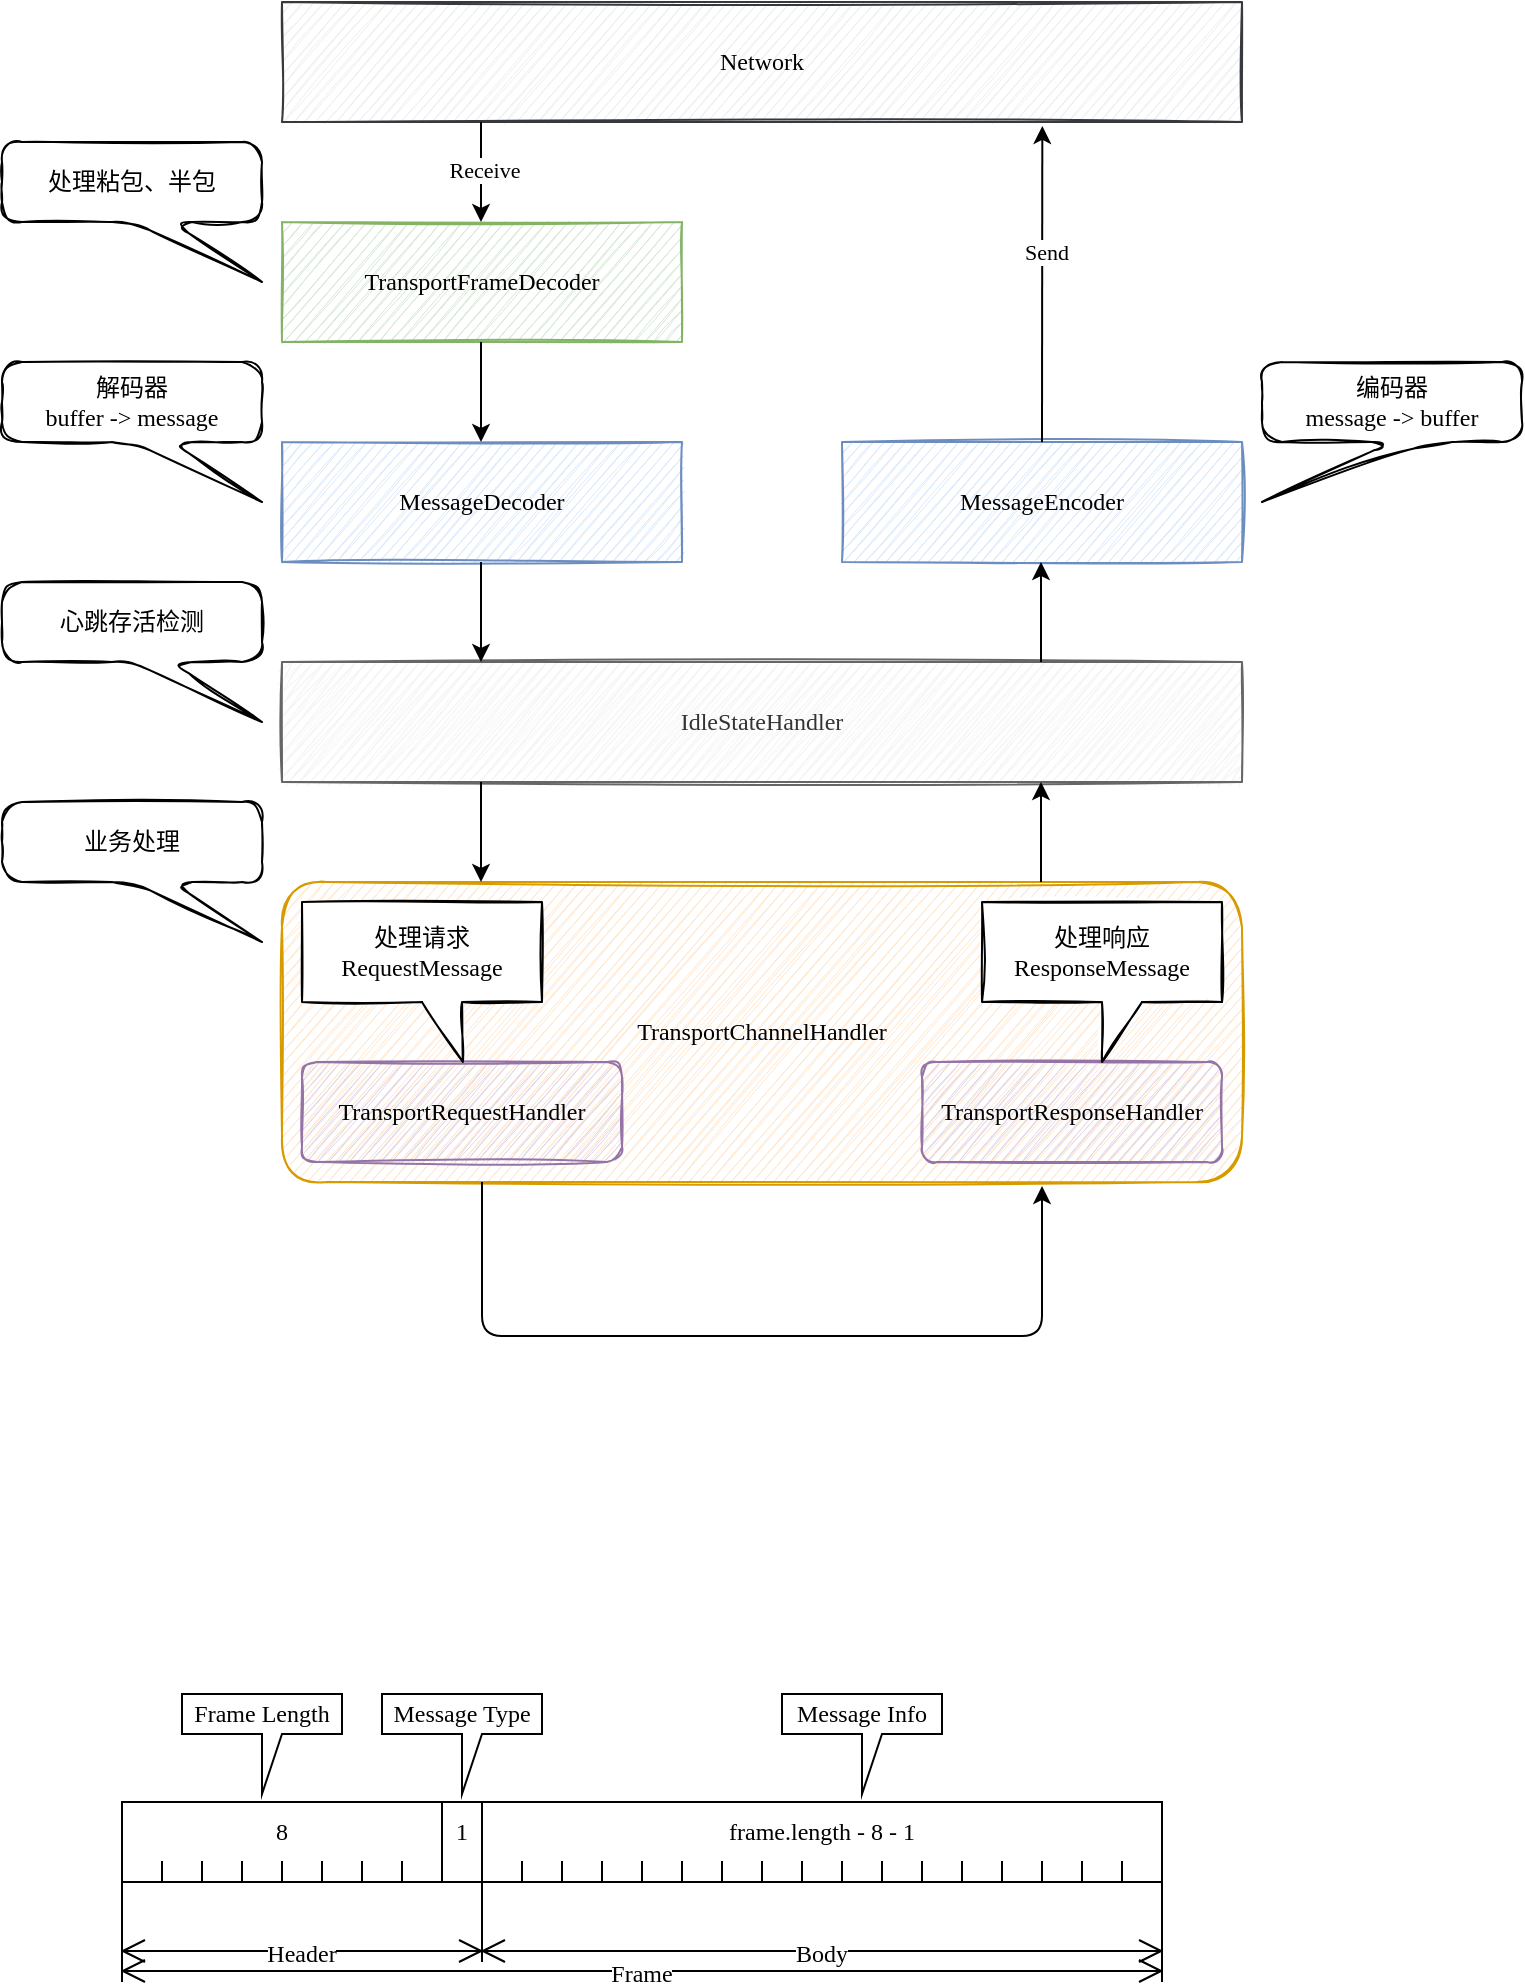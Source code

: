 <mxfile version="14.9.9" type="github" pages="4">
  <diagram id="uVko9VTxaAUNqRkBbk-y" name="Frame">
    <mxGraphModel dx="1298" dy="834" grid="1" gridSize="10" guides="1" tooltips="1" connect="1" arrows="1" fold="1" page="1" pageScale="1" pageWidth="827" pageHeight="1169" math="0" shadow="0">
      <root>
        <mxCell id="87zoMCgWx7IZLiXA-lgk-0" />
        <mxCell id="87zoMCgWx7IZLiXA-lgk-1" parent="87zoMCgWx7IZLiXA-lgk-0" />
        <mxCell id="hPYMtQA6v_j6fi8OM6DN-52" value="" style="group" parent="87zoMCgWx7IZLiXA-lgk-1" vertex="1" connectable="0">
          <mxGeometry x="20" y="40" width="760" height="667" as="geometry" />
        </mxCell>
        <mxCell id="hPYMtQA6v_j6fi8OM6DN-21" value="" style="group" parent="hPYMtQA6v_j6fi8OM6DN-52" vertex="1" connectable="0">
          <mxGeometry width="620" height="667" as="geometry" />
        </mxCell>
        <mxCell id="hPYMtQA6v_j6fi8OM6DN-1" value="Network" style="rounded=0;whiteSpace=wrap;html=1;fontFamily=Nunito;fontSource=https%3A%2F%2Ffonts.googleapis.com%2Fcss%3Ffamily%3DNunito;fillColor=#eeeeee;sketch=1;strokeColor=#36393d;" parent="hPYMtQA6v_j6fi8OM6DN-21" vertex="1">
          <mxGeometry x="140" width="480" height="60" as="geometry" />
        </mxCell>
        <mxCell id="hPYMtQA6v_j6fi8OM6DN-2" value="TransportFrameDecoder" style="rounded=0;whiteSpace=wrap;html=1;sketch=1;fontFamily=Nunito;fontSource=https%3A%2F%2Ffonts.googleapis.com%2Fcss%3Ffamily%3DNunito;fillColor=#d5e8d4;strokeColor=#82b366;" parent="hPYMtQA6v_j6fi8OM6DN-21" vertex="1">
          <mxGeometry x="140" y="110" width="200" height="60" as="geometry" />
        </mxCell>
        <mxCell id="hPYMtQA6v_j6fi8OM6DN-3" value="MessageDecoder" style="rounded=0;whiteSpace=wrap;html=1;fillColor=#dae8fc;strokeColor=#6c8ebf;sketch=1;fontFamily=Nunito;fontSource=https%3A%2F%2Ffonts.googleapis.com%2Fcss%3Ffamily%3DNunito;fillStyle=auto;" parent="hPYMtQA6v_j6fi8OM6DN-21" vertex="1">
          <mxGeometry x="140" y="220" width="200" height="60" as="geometry" />
        </mxCell>
        <mxCell id="hPYMtQA6v_j6fi8OM6DN-4" value="MessageEncoder" style="rounded=0;whiteSpace=wrap;html=1;fillColor=#dae8fc;strokeColor=#6c8ebf;sketch=1;fontFamily=Nunito;fontSource=https%3A%2F%2Ffonts.googleapis.com%2Fcss%3Ffamily%3DNunito;" parent="hPYMtQA6v_j6fi8OM6DN-21" vertex="1">
          <mxGeometry x="420" y="220" width="200" height="60" as="geometry" />
        </mxCell>
        <mxCell id="hPYMtQA6v_j6fi8OM6DN-5" value="IdleStateHandler" style="rounded=0;whiteSpace=wrap;html=1;glass=0;sketch=1;fillStyle=zigzag;fontFamily=Nunito;fontSource=https%3A%2F%2Ffonts.googleapis.com%2Fcss%3Ffamily%3DNunito;fillColor=#f5f5f5;strokeColor=#666666;fontColor=#333333;" parent="hPYMtQA6v_j6fi8OM6DN-21" vertex="1">
          <mxGeometry x="140" y="330" width="480" height="60" as="geometry" />
        </mxCell>
        <mxCell id="hPYMtQA6v_j6fi8OM6DN-6" value="TransportChannelHandler" style="rounded=1;whiteSpace=wrap;html=1;sketch=1;fontFamily=Nunito;fontSource=https%3A%2F%2Ffonts.googleapis.com%2Fcss%3Ffamily%3DNunito;fillColor=#ffe6cc;strokeColor=#d79b00;" parent="hPYMtQA6v_j6fi8OM6DN-21" vertex="1">
          <mxGeometry x="140" y="440" width="480" height="150" as="geometry" />
        </mxCell>
        <mxCell id="hPYMtQA6v_j6fi8OM6DN-8" value="TransportResponseHandler" style="rounded=1;whiteSpace=wrap;html=1;fillColor=#e1d5e7;strokeColor=#9673a6;sketch=1;fontFamily=Nunito;fontSource=https%3A%2F%2Ffonts.googleapis.com%2Fcss%3Ffamily%3DNunito;" parent="hPYMtQA6v_j6fi8OM6DN-21" vertex="1">
          <mxGeometry x="460" y="530" width="150" height="50" as="geometry" />
        </mxCell>
        <mxCell id="hPYMtQA6v_j6fi8OM6DN-9" value="" style="endArrow=classic;html=1;fontFamily=Nunito;fontSource=https%3A%2F%2Ffonts.googleapis.com%2Fcss%3Ffamily%3DNunito;" parent="hPYMtQA6v_j6fi8OM6DN-21" edge="1">
          <mxGeometry width="50" height="50" relative="1" as="geometry">
            <mxPoint x="239.5" y="60" as="sourcePoint" />
            <mxPoint x="239.5" y="110" as="targetPoint" />
          </mxGeometry>
        </mxCell>
        <mxCell id="hPYMtQA6v_j6fi8OM6DN-17" value="Receive" style="edgeLabel;html=1;align=center;verticalAlign=middle;resizable=0;points=[];fontFamily=Nunito;fontSource=https%3A%2F%2Ffonts.googleapis.com%2Fcss%3Ffamily%3DNunito;" parent="hPYMtQA6v_j6fi8OM6DN-9" vertex="1" connectable="0">
          <mxGeometry x="-0.04" y="1" relative="1" as="geometry">
            <mxPoint as="offset" />
          </mxGeometry>
        </mxCell>
        <mxCell id="hPYMtQA6v_j6fi8OM6DN-10" value="" style="endArrow=classic;html=1;fontFamily=Nunito;fontSource=https%3A%2F%2Ffonts.googleapis.com%2Fcss%3Ffamily%3DNunito;" parent="hPYMtQA6v_j6fi8OM6DN-21" edge="1">
          <mxGeometry width="50" height="50" relative="1" as="geometry">
            <mxPoint x="239.5" y="170" as="sourcePoint" />
            <mxPoint x="239.5" y="220" as="targetPoint" />
          </mxGeometry>
        </mxCell>
        <mxCell id="hPYMtQA6v_j6fi8OM6DN-11" value="" style="endArrow=classic;html=1;fontFamily=Nunito;fontSource=https%3A%2F%2Ffonts.googleapis.com%2Fcss%3Ffamily%3DNunito;" parent="hPYMtQA6v_j6fi8OM6DN-21" edge="1">
          <mxGeometry width="50" height="50" relative="1" as="geometry">
            <mxPoint x="239.5" y="280" as="sourcePoint" />
            <mxPoint x="239.5" y="330" as="targetPoint" />
          </mxGeometry>
        </mxCell>
        <mxCell id="hPYMtQA6v_j6fi8OM6DN-12" value="" style="endArrow=classic;html=1;fontFamily=Nunito;fontSource=https%3A%2F%2Ffonts.googleapis.com%2Fcss%3Ffamily%3DNunito;" parent="hPYMtQA6v_j6fi8OM6DN-21" edge="1">
          <mxGeometry width="50" height="50" relative="1" as="geometry">
            <mxPoint x="239.5" y="390" as="sourcePoint" />
            <mxPoint x="239.5" y="440" as="targetPoint" />
          </mxGeometry>
        </mxCell>
        <mxCell id="hPYMtQA6v_j6fi8OM6DN-13" value="" style="endArrow=classic;html=1;fontFamily=Nunito;fontSource=https%3A%2F%2Ffonts.googleapis.com%2Fcss%3Ffamily%3DNunito;" parent="hPYMtQA6v_j6fi8OM6DN-21" edge="1">
          <mxGeometry width="50" height="50" relative="1" as="geometry">
            <mxPoint x="519.5" y="330" as="sourcePoint" />
            <mxPoint x="519.5" y="280" as="targetPoint" />
          </mxGeometry>
        </mxCell>
        <mxCell id="hPYMtQA6v_j6fi8OM6DN-14" value="" style="endArrow=classic;html=1;fontFamily=Nunito;fontSource=https%3A%2F%2Ffonts.googleapis.com%2Fcss%3Ffamily%3DNunito;" parent="hPYMtQA6v_j6fi8OM6DN-21" edge="1">
          <mxGeometry width="50" height="50" relative="1" as="geometry">
            <mxPoint x="519.5" y="440" as="sourcePoint" />
            <mxPoint x="519.5" y="390" as="targetPoint" />
          </mxGeometry>
        </mxCell>
        <mxCell id="hPYMtQA6v_j6fi8OM6DN-15" value="" style="endArrow=classic;html=1;entryX=0.792;entryY=1.033;entryDx=0;entryDy=0;entryPerimeter=0;exitX=0.5;exitY=0;exitDx=0;exitDy=0;fontFamily=Nunito;fontSource=https%3A%2F%2Ffonts.googleapis.com%2Fcss%3Ffamily%3DNunito;" parent="hPYMtQA6v_j6fi8OM6DN-21" source="hPYMtQA6v_j6fi8OM6DN-4" target="hPYMtQA6v_j6fi8OM6DN-1" edge="1">
          <mxGeometry width="50" height="50" relative="1" as="geometry">
            <mxPoint x="519.5" y="205" as="sourcePoint" />
            <mxPoint x="519.5" y="75" as="targetPoint" />
          </mxGeometry>
        </mxCell>
        <mxCell id="hPYMtQA6v_j6fi8OM6DN-19" value="Send" style="edgeLabel;html=1;align=center;verticalAlign=middle;resizable=0;points=[];fontFamily=Nunito;fontSource=https%3A%2F%2Ffonts.googleapis.com%2Fcss%3Ffamily%3DNunito;" parent="hPYMtQA6v_j6fi8OM6DN-15" vertex="1" connectable="0">
          <mxGeometry x="0.202" y="-2" relative="1" as="geometry">
            <mxPoint as="offset" />
          </mxGeometry>
        </mxCell>
        <mxCell id="hPYMtQA6v_j6fi8OM6DN-16" value="" style="endArrow=classic;html=1;fontFamily=Nunito;fontSource=https%3A%2F%2Ffonts.googleapis.com%2Fcss%3Ffamily%3DNunito;" parent="hPYMtQA6v_j6fi8OM6DN-21" edge="1">
          <mxGeometry width="50" height="50" relative="1" as="geometry">
            <mxPoint x="240" y="590" as="sourcePoint" />
            <mxPoint x="520" y="592" as="targetPoint" />
            <Array as="points">
              <mxPoint x="240" y="667" />
              <mxPoint x="520" y="667" />
            </Array>
          </mxGeometry>
        </mxCell>
        <mxCell id="hPYMtQA6v_j6fi8OM6DN-18" value="TransportRequestHandler" style="rounded=1;whiteSpace=wrap;html=1;fillColor=#e1d5e7;strokeColor=#9673a6;sketch=1;fontFamily=Nunito;fontSource=https%3A%2F%2Ffonts.googleapis.com%2Fcss%3Ffamily%3DNunito;" parent="hPYMtQA6v_j6fi8OM6DN-21" vertex="1">
          <mxGeometry x="150" y="530" width="160" height="50" as="geometry" />
        </mxCell>
        <mxCell id="hPYMtQA6v_j6fi8OM6DN-20" value="处理粘包、半包" style="shape=callout;rounded=1;whiteSpace=wrap;html=1;perimeter=calloutPerimeter;glass=0;sketch=1;gradientDirection=south;position2=1;fontFamily=Nunito;fontSource=https%3A%2F%2Ffonts.googleapis.com%2Fcss%3Ffamily%3DNunito;" parent="hPYMtQA6v_j6fi8OM6DN-21" vertex="1">
          <mxGeometry y="70" width="130" height="70" as="geometry" />
        </mxCell>
        <mxCell id="hPYMtQA6v_j6fi8OM6DN-22" value="解码器&lt;br&gt;buffer -&amp;gt; message" style="shape=callout;rounded=1;whiteSpace=wrap;html=1;perimeter=calloutPerimeter;glass=0;sketch=1;gradientDirection=south;position2=1;fontFamily=Nunito;fontSource=https%3A%2F%2Ffonts.googleapis.com%2Fcss%3Ffamily%3DNunito;" parent="hPYMtQA6v_j6fi8OM6DN-21" vertex="1">
          <mxGeometry y="180" width="130" height="70" as="geometry" />
        </mxCell>
        <mxCell id="hPYMtQA6v_j6fi8OM6DN-23" value="心跳存活检测" style="shape=callout;rounded=1;whiteSpace=wrap;html=1;perimeter=calloutPerimeter;glass=0;sketch=1;gradientDirection=south;position2=1;fontFamily=Nunito;fontSource=https%3A%2F%2Ffonts.googleapis.com%2Fcss%3Ffamily%3DNunito;" parent="hPYMtQA6v_j6fi8OM6DN-21" vertex="1">
          <mxGeometry y="290" width="130" height="70" as="geometry" />
        </mxCell>
        <mxCell id="hPYMtQA6v_j6fi8OM6DN-24" value="业务处理" style="shape=callout;rounded=1;whiteSpace=wrap;html=1;perimeter=calloutPerimeter;glass=0;sketch=1;gradientDirection=south;position2=1;fontFamily=Nunito;fontSource=https%3A%2F%2Ffonts.googleapis.com%2Fcss%3Ffamily%3DNunito;" parent="hPYMtQA6v_j6fi8OM6DN-21" vertex="1">
          <mxGeometry y="400" width="130" height="70" as="geometry" />
        </mxCell>
        <mxCell id="hPYMtQA6v_j6fi8OM6DN-26" value="处理请求&lt;br&gt;RequestMessage" style="shape=callout;whiteSpace=wrap;html=1;perimeter=calloutPerimeter;rounded=0;glass=0;sketch=1;fontFamily=Nunito;fontSource=https%3A%2F%2Ffonts.googleapis.com%2Fcss%3Ffamily%3DNunito;gradientDirection=south;position2=0.67;" parent="hPYMtQA6v_j6fi8OM6DN-21" vertex="1">
          <mxGeometry x="150" y="450" width="120" height="80" as="geometry" />
        </mxCell>
        <mxCell id="hPYMtQA6v_j6fi8OM6DN-51" value="处理响应&lt;br&gt;ResponseMessage" style="shape=callout;whiteSpace=wrap;html=1;perimeter=calloutPerimeter;rounded=0;glass=0;sketch=1;fontFamily=Nunito;fontSource=https%3A%2F%2Ffonts.googleapis.com%2Fcss%3Ffamily%3DNunito;gradientDirection=south;" parent="hPYMtQA6v_j6fi8OM6DN-21" vertex="1">
          <mxGeometry x="490" y="450" width="120" height="80" as="geometry" />
        </mxCell>
        <mxCell id="hPYMtQA6v_j6fi8OM6DN-25" value="编码器&lt;br&gt;message -&amp;gt; buffer" style="shape=callout;rounded=1;whiteSpace=wrap;html=1;perimeter=calloutPerimeter;glass=0;sketch=1;gradientDirection=south;position2=0;fontFamily=Nunito;fontSource=https%3A%2F%2Ffonts.googleapis.com%2Fcss%3Ffamily%3DNunito;" parent="hPYMtQA6v_j6fi8OM6DN-52" vertex="1">
          <mxGeometry x="630" y="180" width="130" height="70" as="geometry" />
        </mxCell>
        <mxCell id="hPYMtQA6v_j6fi8OM6DN-56" value="" style="shape=partialRectangle;whiteSpace=wrap;html=1;bottom=1;right=1;left=1;top=0;fillColor=none;routingCenterX=-0.5;rounded=0;glass=0;sketch=0;fontFamily=Nunito;fontSource=https%3A%2F%2Ffonts.googleapis.com%2Fcss%3Ffamily%3DNunito;" parent="87zoMCgWx7IZLiXA-lgk-1" vertex="1">
          <mxGeometry x="80" y="970" width="20" height="10" as="geometry" />
        </mxCell>
        <mxCell id="hPYMtQA6v_j6fi8OM6DN-58" value="" style="shape=partialRectangle;whiteSpace=wrap;html=1;bottom=1;right=1;left=1;top=0;fillColor=none;routingCenterX=-0.5;rounded=0;glass=0;sketch=0;fontFamily=Nunito;fontSource=https%3A%2F%2Ffonts.googleapis.com%2Fcss%3Ffamily%3DNunito;" parent="87zoMCgWx7IZLiXA-lgk-1" vertex="1">
          <mxGeometry x="100" y="970" width="20" height="10" as="geometry" />
        </mxCell>
        <mxCell id="hPYMtQA6v_j6fi8OM6DN-59" value="" style="shape=partialRectangle;whiteSpace=wrap;html=1;bottom=1;right=1;left=1;top=0;fillColor=none;routingCenterX=-0.5;rounded=0;glass=0;sketch=0;fontFamily=Nunito;fontSource=https%3A%2F%2Ffonts.googleapis.com%2Fcss%3Ffamily%3DNunito;" parent="87zoMCgWx7IZLiXA-lgk-1" vertex="1">
          <mxGeometry x="120" y="970" width="20" height="10" as="geometry" />
        </mxCell>
        <mxCell id="hPYMtQA6v_j6fi8OM6DN-60" value="" style="shape=partialRectangle;whiteSpace=wrap;html=1;bottom=1;right=1;left=1;top=0;fillColor=none;routingCenterX=-0.5;rounded=0;glass=0;sketch=0;fontFamily=Nunito;fontSource=https%3A%2F%2Ffonts.googleapis.com%2Fcss%3Ffamily%3DNunito;" parent="87zoMCgWx7IZLiXA-lgk-1" vertex="1">
          <mxGeometry x="140" y="970" width="20" height="10" as="geometry" />
        </mxCell>
        <mxCell id="hPYMtQA6v_j6fi8OM6DN-61" value="" style="shape=partialRectangle;whiteSpace=wrap;html=1;bottom=1;right=1;left=1;top=0;fillColor=none;routingCenterX=-0.5;rounded=0;glass=0;sketch=0;fontFamily=Nunito;fontSource=https%3A%2F%2Ffonts.googleapis.com%2Fcss%3Ffamily%3DNunito;" parent="87zoMCgWx7IZLiXA-lgk-1" vertex="1">
          <mxGeometry x="160" y="970" width="20" height="10" as="geometry" />
        </mxCell>
        <mxCell id="hPYMtQA6v_j6fi8OM6DN-62" value="" style="shape=partialRectangle;whiteSpace=wrap;html=1;bottom=1;right=1;left=1;top=0;fillColor=none;routingCenterX=-0.5;rounded=0;glass=0;sketch=0;fontFamily=Nunito;fontSource=https%3A%2F%2Ffonts.googleapis.com%2Fcss%3Ffamily%3DNunito;" parent="87zoMCgWx7IZLiXA-lgk-1" vertex="1">
          <mxGeometry x="180" y="970" width="20" height="10" as="geometry" />
        </mxCell>
        <mxCell id="hPYMtQA6v_j6fi8OM6DN-63" value="" style="shape=partialRectangle;whiteSpace=wrap;html=1;bottom=1;right=1;left=1;top=0;fillColor=none;routingCenterX=-0.5;rounded=0;glass=0;sketch=0;fontFamily=Nunito;fontSource=https%3A%2F%2Ffonts.googleapis.com%2Fcss%3Ffamily%3DNunito;" parent="87zoMCgWx7IZLiXA-lgk-1" vertex="1">
          <mxGeometry x="200" y="970" width="20" height="10" as="geometry" />
        </mxCell>
        <mxCell id="hPYMtQA6v_j6fi8OM6DN-64" value="" style="shape=partialRectangle;whiteSpace=wrap;html=1;bottom=1;right=1;left=1;top=0;fillColor=none;routingCenterX=-0.5;rounded=0;glass=0;sketch=0;fontFamily=Nunito;fontSource=https%3A%2F%2Ffonts.googleapis.com%2Fcss%3Ffamily%3DNunito;" parent="87zoMCgWx7IZLiXA-lgk-1" vertex="1">
          <mxGeometry x="220" y="970" width="20" height="10" as="geometry" />
        </mxCell>
        <mxCell id="hPYMtQA6v_j6fi8OM6DN-65" value="" style="shape=partialRectangle;whiteSpace=wrap;html=1;bottom=1;right=1;left=1;top=0;fillColor=none;routingCenterX=-0.5;rounded=0;glass=0;sketch=0;fontFamily=Nunito;fontSource=https%3A%2F%2Ffonts.googleapis.com%2Fcss%3Ffamily%3DNunito;" parent="87zoMCgWx7IZLiXA-lgk-1" vertex="1">
          <mxGeometry x="240" y="970" width="20" height="10" as="geometry" />
        </mxCell>
        <mxCell id="hPYMtQA6v_j6fi8OM6DN-66" value="" style="shape=partialRectangle;whiteSpace=wrap;html=1;bottom=1;right=1;left=1;top=0;fillColor=none;routingCenterX=-0.5;rounded=0;glass=0;sketch=0;fontFamily=Nunito;fontSource=https%3A%2F%2Ffonts.googleapis.com%2Fcss%3Ffamily%3DNunito;" parent="87zoMCgWx7IZLiXA-lgk-1" vertex="1">
          <mxGeometry x="260" y="970" width="20" height="10" as="geometry" />
        </mxCell>
        <mxCell id="hPYMtQA6v_j6fi8OM6DN-67" value="" style="shape=partialRectangle;whiteSpace=wrap;html=1;bottom=1;right=1;left=1;top=0;fillColor=none;routingCenterX=-0.5;rounded=0;glass=0;sketch=0;fontFamily=Nunito;fontSource=https%3A%2F%2Ffonts.googleapis.com%2Fcss%3Ffamily%3DNunito;" parent="87zoMCgWx7IZLiXA-lgk-1" vertex="1">
          <mxGeometry x="280" y="970" width="20" height="10" as="geometry" />
        </mxCell>
        <mxCell id="hPYMtQA6v_j6fi8OM6DN-68" value="" style="shape=partialRectangle;whiteSpace=wrap;html=1;bottom=1;right=1;left=1;top=0;fillColor=none;routingCenterX=-0.5;rounded=0;glass=0;sketch=0;fontFamily=Nunito;fontSource=https%3A%2F%2Ffonts.googleapis.com%2Fcss%3Ffamily%3DNunito;" parent="87zoMCgWx7IZLiXA-lgk-1" vertex="1">
          <mxGeometry x="300" y="970" width="20" height="10" as="geometry" />
        </mxCell>
        <mxCell id="hPYMtQA6v_j6fi8OM6DN-69" value="8" style="shape=partialRectangle;whiteSpace=wrap;html=1;bottom=1;right=1;left=1;top=0;fillColor=none;routingCenterX=-0.5;rounded=0;glass=0;sketch=0;fontFamily=Nunito;fontSource=https%3A%2F%2Ffonts.googleapis.com%2Fcss%3Ffamily%3DNunito;direction=west;" parent="87zoMCgWx7IZLiXA-lgk-1" vertex="1">
          <mxGeometry x="80" y="940" width="160" height="30" as="geometry" />
        </mxCell>
        <mxCell id="hPYMtQA6v_j6fi8OM6DN-70" value="1" style="shape=partialRectangle;whiteSpace=wrap;html=1;bottom=1;right=1;left=1;top=0;fillColor=none;routingCenterX=-0.5;rounded=0;glass=0;sketch=0;fontFamily=Nunito;fontSource=https%3A%2F%2Ffonts.googleapis.com%2Fcss%3Ffamily%3DNunito;direction=west;" parent="87zoMCgWx7IZLiXA-lgk-1" vertex="1">
          <mxGeometry x="240" y="940" width="20" height="30" as="geometry" />
        </mxCell>
        <mxCell id="hPYMtQA6v_j6fi8OM6DN-71" value="" style="shape=partialRectangle;whiteSpace=wrap;html=1;bottom=1;right=1;left=1;top=0;fillColor=none;routingCenterX=-0.5;rounded=0;glass=0;sketch=0;fontFamily=Nunito;fontSource=https%3A%2F%2Ffonts.googleapis.com%2Fcss%3Ffamily%3DNunito;" parent="87zoMCgWx7IZLiXA-lgk-1" vertex="1">
          <mxGeometry x="320" y="970" width="20" height="10" as="geometry" />
        </mxCell>
        <mxCell id="hPYMtQA6v_j6fi8OM6DN-72" value="" style="shape=partialRectangle;whiteSpace=wrap;html=1;bottom=1;right=1;left=1;top=0;fillColor=none;routingCenterX=-0.5;rounded=0;glass=0;sketch=0;fontFamily=Nunito;fontSource=https%3A%2F%2Ffonts.googleapis.com%2Fcss%3Ffamily%3DNunito;" parent="87zoMCgWx7IZLiXA-lgk-1" vertex="1">
          <mxGeometry x="340" y="970" width="20" height="10" as="geometry" />
        </mxCell>
        <mxCell id="hPYMtQA6v_j6fi8OM6DN-73" value="" style="shape=partialRectangle;whiteSpace=wrap;html=1;bottom=1;right=1;left=1;top=0;fillColor=none;routingCenterX=-0.5;rounded=0;glass=0;sketch=0;fontFamily=Nunito;fontSource=https%3A%2F%2Ffonts.googleapis.com%2Fcss%3Ffamily%3DNunito;" parent="87zoMCgWx7IZLiXA-lgk-1" vertex="1">
          <mxGeometry x="360" y="970" width="20" height="10" as="geometry" />
        </mxCell>
        <mxCell id="hPYMtQA6v_j6fi8OM6DN-74" value="" style="shape=partialRectangle;whiteSpace=wrap;html=1;bottom=1;right=1;left=1;top=0;fillColor=none;routingCenterX=-0.5;rounded=0;glass=0;sketch=0;fontFamily=Nunito;fontSource=https%3A%2F%2Ffonts.googleapis.com%2Fcss%3Ffamily%3DNunito;" parent="87zoMCgWx7IZLiXA-lgk-1" vertex="1">
          <mxGeometry x="380" y="970" width="20" height="10" as="geometry" />
        </mxCell>
        <mxCell id="hPYMtQA6v_j6fi8OM6DN-75" value="" style="shape=partialRectangle;whiteSpace=wrap;html=1;bottom=1;right=1;left=1;top=0;fillColor=none;routingCenterX=-0.5;rounded=0;glass=0;sketch=0;fontFamily=Nunito;fontSource=https%3A%2F%2Ffonts.googleapis.com%2Fcss%3Ffamily%3DNunito;" parent="87zoMCgWx7IZLiXA-lgk-1" vertex="1">
          <mxGeometry x="400" y="970" width="20" height="10" as="geometry" />
        </mxCell>
        <mxCell id="hPYMtQA6v_j6fi8OM6DN-76" value="" style="shape=partialRectangle;whiteSpace=wrap;html=1;bottom=1;right=1;left=1;top=0;fillColor=none;routingCenterX=-0.5;rounded=0;glass=0;sketch=0;fontFamily=Nunito;fontSource=https%3A%2F%2Ffonts.googleapis.com%2Fcss%3Ffamily%3DNunito;" parent="87zoMCgWx7IZLiXA-lgk-1" vertex="1">
          <mxGeometry x="420" y="970" width="20" height="10" as="geometry" />
        </mxCell>
        <mxCell id="hPYMtQA6v_j6fi8OM6DN-77" value="" style="shape=partialRectangle;whiteSpace=wrap;html=1;bottom=1;right=1;left=1;top=0;fillColor=none;routingCenterX=-0.5;rounded=0;glass=0;sketch=0;fontFamily=Nunito;fontSource=https%3A%2F%2Ffonts.googleapis.com%2Fcss%3Ffamily%3DNunito;" parent="87zoMCgWx7IZLiXA-lgk-1" vertex="1">
          <mxGeometry x="440" y="970" width="20" height="10" as="geometry" />
        </mxCell>
        <mxCell id="hPYMtQA6v_j6fi8OM6DN-78" value="" style="shape=partialRectangle;whiteSpace=wrap;html=1;bottom=1;right=1;left=1;top=0;fillColor=none;routingCenterX=-0.5;rounded=0;glass=0;sketch=0;fontFamily=Nunito;fontSource=https%3A%2F%2Ffonts.googleapis.com%2Fcss%3Ffamily%3DNunito;" parent="87zoMCgWx7IZLiXA-lgk-1" vertex="1">
          <mxGeometry x="460" y="970" width="20" height="10" as="geometry" />
        </mxCell>
        <mxCell id="hPYMtQA6v_j6fi8OM6DN-79" value="" style="shape=partialRectangle;whiteSpace=wrap;html=1;bottom=1;right=1;left=1;top=0;fillColor=none;routingCenterX=-0.5;rounded=0;glass=0;sketch=0;fontFamily=Nunito;fontSource=https%3A%2F%2Ffonts.googleapis.com%2Fcss%3Ffamily%3DNunito;" parent="87zoMCgWx7IZLiXA-lgk-1" vertex="1">
          <mxGeometry x="480" y="970" width="20" height="10" as="geometry" />
        </mxCell>
        <mxCell id="hPYMtQA6v_j6fi8OM6DN-80" value="" style="shape=partialRectangle;whiteSpace=wrap;html=1;bottom=1;right=1;left=1;top=0;fillColor=none;routingCenterX=-0.5;rounded=0;glass=0;sketch=0;fontFamily=Nunito;fontSource=https%3A%2F%2Ffonts.googleapis.com%2Fcss%3Ffamily%3DNunito;" parent="87zoMCgWx7IZLiXA-lgk-1" vertex="1">
          <mxGeometry x="500" y="970" width="20" height="10" as="geometry" />
        </mxCell>
        <mxCell id="hPYMtQA6v_j6fi8OM6DN-81" value="" style="shape=partialRectangle;whiteSpace=wrap;html=1;bottom=1;right=1;left=1;top=0;fillColor=none;routingCenterX=-0.5;rounded=0;glass=0;sketch=0;fontFamily=Nunito;fontSource=https%3A%2F%2Ffonts.googleapis.com%2Fcss%3Ffamily%3DNunito;" parent="87zoMCgWx7IZLiXA-lgk-1" vertex="1">
          <mxGeometry x="520" y="970" width="20" height="10" as="geometry" />
        </mxCell>
        <mxCell id="hPYMtQA6v_j6fi8OM6DN-82" value="" style="shape=partialRectangle;whiteSpace=wrap;html=1;bottom=1;right=1;left=1;top=0;fillColor=none;routingCenterX=-0.5;rounded=0;glass=0;sketch=0;fontFamily=Nunito;fontSource=https%3A%2F%2Ffonts.googleapis.com%2Fcss%3Ffamily%3DNunito;" parent="87zoMCgWx7IZLiXA-lgk-1" vertex="1">
          <mxGeometry x="540" y="970" width="20" height="10" as="geometry" />
        </mxCell>
        <mxCell id="hPYMtQA6v_j6fi8OM6DN-83" value="" style="shape=partialRectangle;whiteSpace=wrap;html=1;bottom=1;right=1;left=1;top=0;fillColor=none;routingCenterX=-0.5;rounded=0;glass=0;sketch=0;fontFamily=Nunito;fontSource=https%3A%2F%2Ffonts.googleapis.com%2Fcss%3Ffamily%3DNunito;" parent="87zoMCgWx7IZLiXA-lgk-1" vertex="1">
          <mxGeometry x="560" y="970" width="20" height="10" as="geometry" />
        </mxCell>
        <mxCell id="hPYMtQA6v_j6fi8OM6DN-84" value="" style="shape=partialRectangle;whiteSpace=wrap;html=1;bottom=1;right=1;left=1;top=0;fillColor=none;routingCenterX=-0.5;rounded=0;glass=0;sketch=0;fontFamily=Nunito;fontSource=https%3A%2F%2Ffonts.googleapis.com%2Fcss%3Ffamily%3DNunito;" parent="87zoMCgWx7IZLiXA-lgk-1" vertex="1">
          <mxGeometry x="580" y="970" width="20" height="10" as="geometry" />
        </mxCell>
        <mxCell id="hPYMtQA6v_j6fi8OM6DN-86" value="frame.length - 8 - 1" style="shape=partialRectangle;whiteSpace=wrap;html=1;bottom=1;right=1;left=1;top=0;fillColor=none;routingCenterX=-0.5;rounded=0;glass=0;sketch=0;fontFamily=Nunito;fontSource=https%3A%2F%2Ffonts.googleapis.com%2Fcss%3Ffamily%3DNunito;direction=west;" parent="87zoMCgWx7IZLiXA-lgk-1" vertex="1">
          <mxGeometry x="260" y="940" width="340" height="30" as="geometry" />
        </mxCell>
        <mxCell id="hPYMtQA6v_j6fi8OM6DN-89" value="Frame" style="shape=dimension;whiteSpace=wrap;html=1;align=center;points=[];verticalAlign=bottom;spacingBottom=-5;labelBackgroundColor=#ffffff;rounded=0;glass=0;sketch=0;fontFamily=Nunito;fontSource=https%3A%2F%2Ffonts.googleapis.com%2Fcss%3Ffamily%3DNunito;gradientDirection=south;" parent="87zoMCgWx7IZLiXA-lgk-1" vertex="1">
          <mxGeometry x="80" y="990" width="520" height="40" as="geometry" />
        </mxCell>
        <mxCell id="hPYMtQA6v_j6fi8OM6DN-90" value="Header" style="shape=dimension;whiteSpace=wrap;html=1;align=center;points=[];verticalAlign=bottom;spacingBottom=-5;labelBackgroundColor=#ffffff;rounded=0;glass=0;sketch=0;fontFamily=Nunito;fontSource=https%3A%2F%2Ffonts.googleapis.com%2Fcss%3Ffamily%3DNunito;gradientDirection=south;" parent="87zoMCgWx7IZLiXA-lgk-1" vertex="1">
          <mxGeometry x="80" y="980" width="180" height="40" as="geometry" />
        </mxCell>
        <mxCell id="hPYMtQA6v_j6fi8OM6DN-91" value="Body" style="shape=dimension;whiteSpace=wrap;html=1;align=center;points=[];verticalAlign=bottom;spacingBottom=-5;labelBackgroundColor=#ffffff;rounded=0;glass=0;sketch=0;fontFamily=Nunito;fontSource=https%3A%2F%2Ffonts.googleapis.com%2Fcss%3Ffamily%3DNunito;gradientDirection=south;" parent="87zoMCgWx7IZLiXA-lgk-1" vertex="1">
          <mxGeometry x="260" y="980" width="340" height="40" as="geometry" />
        </mxCell>
        <mxCell id="hPYMtQA6v_j6fi8OM6DN-92" value="Frame Length" style="shape=callout;whiteSpace=wrap;html=1;perimeter=calloutPerimeter;rounded=0;glass=0;sketch=0;fontFamily=Nunito;fontSource=https%3A%2F%2Ffonts.googleapis.com%2Fcss%3Ffamily%3DNunito;gradientDirection=south;position2=0.5;base=10;" parent="87zoMCgWx7IZLiXA-lgk-1" vertex="1">
          <mxGeometry x="110" y="886" width="80" height="50" as="geometry" />
        </mxCell>
        <mxCell id="hPYMtQA6v_j6fi8OM6DN-94" value="Message Type" style="shape=callout;whiteSpace=wrap;html=1;perimeter=calloutPerimeter;rounded=0;glass=0;sketch=0;fontFamily=Nunito;fontSource=https%3A%2F%2Ffonts.googleapis.com%2Fcss%3Ffamily%3DNunito;gradientDirection=south;position2=0.5;base=10;" parent="87zoMCgWx7IZLiXA-lgk-1" vertex="1">
          <mxGeometry x="210" y="886" width="80" height="50" as="geometry" />
        </mxCell>
        <mxCell id="MpjZCJQoVUyjhCe-NOFd-0" value="Message Info" style="shape=callout;whiteSpace=wrap;html=1;perimeter=calloutPerimeter;rounded=0;glass=0;sketch=0;fontFamily=Nunito;fontSource=https%3A%2F%2Ffonts.googleapis.com%2Fcss%3Ffamily%3DNunito;gradientDirection=south;position2=0.5;base=10;" parent="87zoMCgWx7IZLiXA-lgk-1" vertex="1">
          <mxGeometry x="410" y="886" width="80" height="50" as="geometry" />
        </mxCell>
      </root>
    </mxGraphModel>
  </diagram>
  <diagram id="cuufkTFhKXvPpfbD7Z3N" name="RPC">
    <mxGraphModel dx="1298" dy="834" grid="1" gridSize="10" guides="1" tooltips="1" connect="1" arrows="1" fold="1" page="1" pageScale="1" pageWidth="827" pageHeight="1169" math="0" shadow="0">
      <root>
        <mxCell id="0" />
        <mxCell id="1" parent="0" />
        <mxCell id="Cwpq21iYaqrYCMNYyb4m-1" value="" style="group" parent="1" vertex="1" connectable="0">
          <mxGeometry x="140" y="50" width="540" height="290" as="geometry" />
        </mxCell>
        <mxCell id="QbxbpcJ4an9Vn-Q8Qio1-23" value="" style="group;fontFamily=Nunito;fontSource=https%3A%2F%2Ffonts.googleapis.com%2Fcss%3Ffamily%3DNunito;" parent="Cwpq21iYaqrYCMNYyb4m-1" vertex="1" connectable="0">
          <mxGeometry y="220" width="540" height="70" as="geometry" />
        </mxCell>
        <mxCell id="QbxbpcJ4an9Vn-Q8Qio1-14" value="&lt;font&gt;msg size&lt;/font&gt;" style="shape=dimension;whiteSpace=wrap;html=1;align=center;points=[];verticalAlign=bottom;spacingBottom=-5;labelBackgroundColor=#ffffff;fontFamily=Nunito;fontSource=https%3A%2F%2Ffonts.googleapis.com%2Fcss%3Ffamily%3DNunito;" parent="QbxbpcJ4an9Vn-Q8Qio1-23" vertex="1">
          <mxGeometry x="160" y="30" width="80" height="40" as="geometry" />
        </mxCell>
        <mxCell id="QbxbpcJ4an9Vn-Q8Qio1-15" value="&lt;font&gt;requestId&lt;/font&gt;" style="shape=dimension;whiteSpace=wrap;html=1;align=center;points=[];verticalAlign=bottom;spacingBottom=-5;labelBackgroundColor=#ffffff;fontFamily=Nunito;fontSource=https%3A%2F%2Ffonts.googleapis.com%2Fcss%3Ffamily%3DNunito;" parent="QbxbpcJ4an9Vn-Q8Qio1-23" vertex="1">
          <mxGeometry y="30" width="160" height="40" as="geometry" />
        </mxCell>
        <mxCell id="QbxbpcJ4an9Vn-Q8Qio1-16" value="&lt;font&gt;error msg&lt;/font&gt;" style="shape=dimension;whiteSpace=wrap;html=1;align=center;points=[];verticalAlign=bottom;spacingBottom=-5;labelBackgroundColor=#ffffff;fontFamily=Nunito;fontSource=https%3A%2F%2Ffonts.googleapis.com%2Fcss%3Ffamily%3DNunito;" parent="QbxbpcJ4an9Vn-Q8Qio1-23" vertex="1">
          <mxGeometry x="240" y="30" width="300" height="40" as="geometry" />
        </mxCell>
        <mxCell id="QbxbpcJ4an9Vn-Q8Qio1-17" value="&lt;font&gt;8&lt;/font&gt;" style="text;html=1;align=center;verticalAlign=middle;resizable=0;points=[];autosize=1;strokeColor=none;fontFamily=Nunito;fontSource=https%3A%2F%2Ffonts.googleapis.com%2Fcss%3Ffamily%3DNunito;" parent="QbxbpcJ4an9Vn-Q8Qio1-23" vertex="1">
          <mxGeometry x="70" y="40" width="20" height="20" as="geometry" />
        </mxCell>
        <mxCell id="QbxbpcJ4an9Vn-Q8Qio1-18" value="4" style="text;html=1;align=center;verticalAlign=middle;resizable=0;points=[];autosize=1;strokeColor=none;fontFamily=Nunito;fontSource=https%3A%2F%2Ffonts.googleapis.com%2Fcss%3Ffamily%3DNunito;" parent="QbxbpcJ4an9Vn-Q8Qio1-23" vertex="1">
          <mxGeometry x="190" y="40" width="20" height="20" as="geometry" />
        </mxCell>
        <mxCell id="QbxbpcJ4an9Vn-Q8Qio1-19" value="msg size" style="text;html=1;align=center;verticalAlign=middle;resizable=0;points=[];autosize=1;strokeColor=none;fontFamily=Nunito;fontSource=https%3A%2F%2Ffonts.googleapis.com%2Fcss%3Ffamily%3DNunito;" parent="QbxbpcJ4an9Vn-Q8Qio1-23" vertex="1">
          <mxGeometry x="360" y="40" width="60" height="20" as="geometry" />
        </mxCell>
        <mxCell id="QbxbpcJ4an9Vn-Q8Qio1-20" value="&lt;font data-font-src=&quot;https://fonts.googleapis.com/css?family=Nunito&quot;&gt;RpcFailure&lt;/font&gt;" style="text;html=1;align=center;verticalAlign=middle;resizable=0;points=[];autosize=1;strokeColor=none;fontSize=20;fontFamily=Nunito;fontSource=https%3A%2F%2Ffonts.googleapis.com%2Fcss%3Ffamily%3DNunito;" parent="QbxbpcJ4an9Vn-Q8Qio1-23" vertex="1">
          <mxGeometry x="205" width="110" height="30" as="geometry" />
        </mxCell>
        <mxCell id="QbxbpcJ4an9Vn-Q8Qio1-24" value="" style="group;fontFamily=Nunito;fontSource=https%3A%2F%2Ffonts.googleapis.com%2Fcss%3Ffamily%3DNunito;" parent="Cwpq21iYaqrYCMNYyb4m-1" vertex="1" connectable="0">
          <mxGeometry width="540" height="70" as="geometry" />
        </mxCell>
        <mxCell id="QbxbpcJ4an9Vn-Q8Qio1-25" value="&lt;font&gt;body size&lt;/font&gt;" style="shape=dimension;whiteSpace=wrap;html=1;align=center;points=[];verticalAlign=bottom;spacingBottom=-5;labelBackgroundColor=#ffffff;fontFamily=Nunito;fontSource=https%3A%2F%2Ffonts.googleapis.com%2Fcss%3Ffamily%3DNunito;" parent="QbxbpcJ4an9Vn-Q8Qio1-24" vertex="1">
          <mxGeometry x="160" y="30" width="80" height="40" as="geometry" />
        </mxCell>
        <mxCell id="QbxbpcJ4an9Vn-Q8Qio1-26" value="&lt;font data-font-src=&quot;https://fonts.googleapis.com/css?family=Nunito&quot;&gt;requestId&lt;/font&gt;" style="shape=dimension;whiteSpace=wrap;html=1;align=center;points=[];verticalAlign=bottom;spacingBottom=-5;labelBackgroundColor=#ffffff;fontFamily=Nunito;fontSource=https%3A%2F%2Ffonts.googleapis.com%2Fcss%3Ffamily%3DNunito;" parent="QbxbpcJ4an9Vn-Q8Qio1-24" vertex="1">
          <mxGeometry y="30" width="160" height="40" as="geometry" />
        </mxCell>
        <mxCell id="QbxbpcJ4an9Vn-Q8Qio1-27" value="&lt;font&gt;body&lt;/font&gt;" style="shape=dimension;whiteSpace=wrap;html=1;align=center;points=[];verticalAlign=bottom;spacingBottom=-5;labelBackgroundColor=#ffffff;fontFamily=Nunito;fontSource=https%3A%2F%2Ffonts.googleapis.com%2Fcss%3Ffamily%3DNunito;" parent="QbxbpcJ4an9Vn-Q8Qio1-24" vertex="1">
          <mxGeometry x="240" y="30" width="300" height="40" as="geometry" />
        </mxCell>
        <mxCell id="QbxbpcJ4an9Vn-Q8Qio1-28" value="&lt;font&gt;8&lt;/font&gt;" style="text;html=1;align=center;verticalAlign=middle;resizable=0;points=[];autosize=1;strokeColor=none;fontFamily=Nunito;fontSource=https%3A%2F%2Ffonts.googleapis.com%2Fcss%3Ffamily%3DNunito;" parent="QbxbpcJ4an9Vn-Q8Qio1-24" vertex="1">
          <mxGeometry x="70" y="40" width="20" height="20" as="geometry" />
        </mxCell>
        <mxCell id="QbxbpcJ4an9Vn-Q8Qio1-29" value="4" style="text;html=1;align=center;verticalAlign=middle;resizable=0;points=[];autosize=1;strokeColor=none;fontFamily=Nunito;fontSource=https%3A%2F%2Ffonts.googleapis.com%2Fcss%3Ffamily%3DNunito;" parent="QbxbpcJ4an9Vn-Q8Qio1-24" vertex="1">
          <mxGeometry x="190" y="40" width="20" height="20" as="geometry" />
        </mxCell>
        <mxCell id="QbxbpcJ4an9Vn-Q8Qio1-30" value="body size" style="text;html=1;align=center;verticalAlign=middle;resizable=0;points=[];autosize=1;strokeColor=none;fontFamily=Nunito;fontSource=https%3A%2F%2Ffonts.googleapis.com%2Fcss%3Ffamily%3DNunito;" parent="QbxbpcJ4an9Vn-Q8Qio1-24" vertex="1">
          <mxGeometry x="355" y="40" width="70" height="20" as="geometry" />
        </mxCell>
        <mxCell id="QbxbpcJ4an9Vn-Q8Qio1-31" value="&lt;font data-font-src=&quot;https://fonts.googleapis.com/css?family=Nunito&quot;&gt;RpcRequest&lt;/font&gt;" style="text;html=1;align=center;verticalAlign=middle;resizable=0;points=[];autosize=1;strokeColor=none;fontSize=20;fontFamily=Nunito;fontSource=https%3A%2F%2Ffonts.googleapis.com%2Fcss%3Ffamily%3DNunito;" parent="QbxbpcJ4an9Vn-Q8Qio1-24" vertex="1">
          <mxGeometry x="200" width="120" height="30" as="geometry" />
        </mxCell>
        <mxCell id="QbxbpcJ4an9Vn-Q8Qio1-32" value="" style="group;fontFamily=Nunito;fontSource=https%3A%2F%2Ffonts.googleapis.com%2Fcss%3Ffamily%3DNunito;" parent="Cwpq21iYaqrYCMNYyb4m-1" vertex="1" connectable="0">
          <mxGeometry y="110" width="540" height="70" as="geometry" />
        </mxCell>
        <mxCell id="QbxbpcJ4an9Vn-Q8Qio1-33" value="&lt;font&gt;body size&lt;/font&gt;" style="shape=dimension;whiteSpace=wrap;html=1;align=center;points=[];verticalAlign=bottom;spacingBottom=-5;labelBackgroundColor=#ffffff;fontFamily=Nunito;fontSource=https%3A%2F%2Ffonts.googleapis.com%2Fcss%3Ffamily%3DNunito;" parent="QbxbpcJ4an9Vn-Q8Qio1-32" vertex="1">
          <mxGeometry x="160" y="30" width="80" height="40" as="geometry" />
        </mxCell>
        <mxCell id="QbxbpcJ4an9Vn-Q8Qio1-34" value="&lt;font&gt;requestId&lt;/font&gt;" style="shape=dimension;whiteSpace=wrap;html=1;align=center;points=[];verticalAlign=bottom;spacingBottom=-5;labelBackgroundColor=#ffffff;fontFamily=Nunito;fontSource=https%3A%2F%2Ffonts.googleapis.com%2Fcss%3Ffamily%3DNunito;" parent="QbxbpcJ4an9Vn-Q8Qio1-32" vertex="1">
          <mxGeometry y="30" width="160" height="40" as="geometry" />
        </mxCell>
        <mxCell id="QbxbpcJ4an9Vn-Q8Qio1-35" value="&lt;font&gt;body&lt;/font&gt;" style="shape=dimension;whiteSpace=wrap;html=1;align=center;points=[];verticalAlign=bottom;spacingBottom=-5;labelBackgroundColor=#ffffff;fontFamily=Nunito;fontSource=https%3A%2F%2Ffonts.googleapis.com%2Fcss%3Ffamily%3DNunito;" parent="QbxbpcJ4an9Vn-Q8Qio1-32" vertex="1">
          <mxGeometry x="240" y="30" width="300" height="40" as="geometry" />
        </mxCell>
        <mxCell id="QbxbpcJ4an9Vn-Q8Qio1-36" value="&lt;font&gt;8&lt;/font&gt;" style="text;html=1;align=center;verticalAlign=middle;resizable=0;points=[];autosize=1;strokeColor=none;fontFamily=Nunito;fontSource=https%3A%2F%2Ffonts.googleapis.com%2Fcss%3Ffamily%3DNunito;" parent="QbxbpcJ4an9Vn-Q8Qio1-32" vertex="1">
          <mxGeometry x="70" y="40" width="20" height="20" as="geometry" />
        </mxCell>
        <mxCell id="QbxbpcJ4an9Vn-Q8Qio1-37" value="4" style="text;html=1;align=center;verticalAlign=middle;resizable=0;points=[];autosize=1;strokeColor=none;fontFamily=Nunito;fontSource=https%3A%2F%2Ffonts.googleapis.com%2Fcss%3Ffamily%3DNunito;" parent="QbxbpcJ4an9Vn-Q8Qio1-32" vertex="1">
          <mxGeometry x="190" y="40" width="20" height="20" as="geometry" />
        </mxCell>
        <mxCell id="QbxbpcJ4an9Vn-Q8Qio1-38" value="body size" style="text;html=1;align=center;verticalAlign=middle;resizable=0;points=[];autosize=1;strokeColor=none;fontFamily=Nunito;fontSource=https%3A%2F%2Ffonts.googleapis.com%2Fcss%3Ffamily%3DNunito;" parent="QbxbpcJ4an9Vn-Q8Qio1-32" vertex="1">
          <mxGeometry x="355" y="40" width="70" height="20" as="geometry" />
        </mxCell>
        <mxCell id="QbxbpcJ4an9Vn-Q8Qio1-39" value="&lt;font data-font-src=&quot;https://fonts.googleapis.com/css?family=Nunito&quot;&gt;RpcResponse&lt;/font&gt;" style="text;html=1;align=center;verticalAlign=middle;resizable=0;points=[];autosize=1;strokeColor=none;fontSize=20;fontFamily=Nunito;fontSource=https%3A%2F%2Ffonts.googleapis.com%2Fcss%3Ffamily%3DNunito;" parent="QbxbpcJ4an9Vn-Q8Qio1-32" vertex="1">
          <mxGeometry x="190" width="140" height="30" as="geometry" />
        </mxCell>
      </root>
    </mxGraphModel>
  </diagram>
  <diagram id="EXQ3JtJRfhPHQhhRD-rc" name="Stream">
    <mxGraphModel dx="1298" dy="777" grid="1" gridSize="10" guides="1" tooltips="1" connect="1" arrows="1" fold="1" page="1" pageScale="1" pageWidth="827" pageHeight="1169" math="0" shadow="0">
      <root>
        <mxCell id="1P036L8csM9Qdpl9nd-F-0" />
        <mxCell id="1P036L8csM9Qdpl9nd-F-1" parent="1P036L8csM9Qdpl9nd-F-0" />
      </root>
    </mxGraphModel>
  </diagram>
  <diagram id="jsnHvvOr5sqU0f0DWK4V" name="ChunkFetch">
    <mxGraphModel dx="1298" dy="777" grid="1" gridSize="10" guides="1" tooltips="1" connect="1" arrows="1" fold="1" page="1" pageScale="1" pageWidth="827" pageHeight="1169" math="0" shadow="0">
      <root>
        <mxCell id="CFjn6XpaOHFBVFMEeRUY-0" />
        <mxCell id="CFjn6XpaOHFBVFMEeRUY-1" parent="CFjn6XpaOHFBVFMEeRUY-0" />
      </root>
    </mxGraphModel>
  </diagram>
</mxfile>
